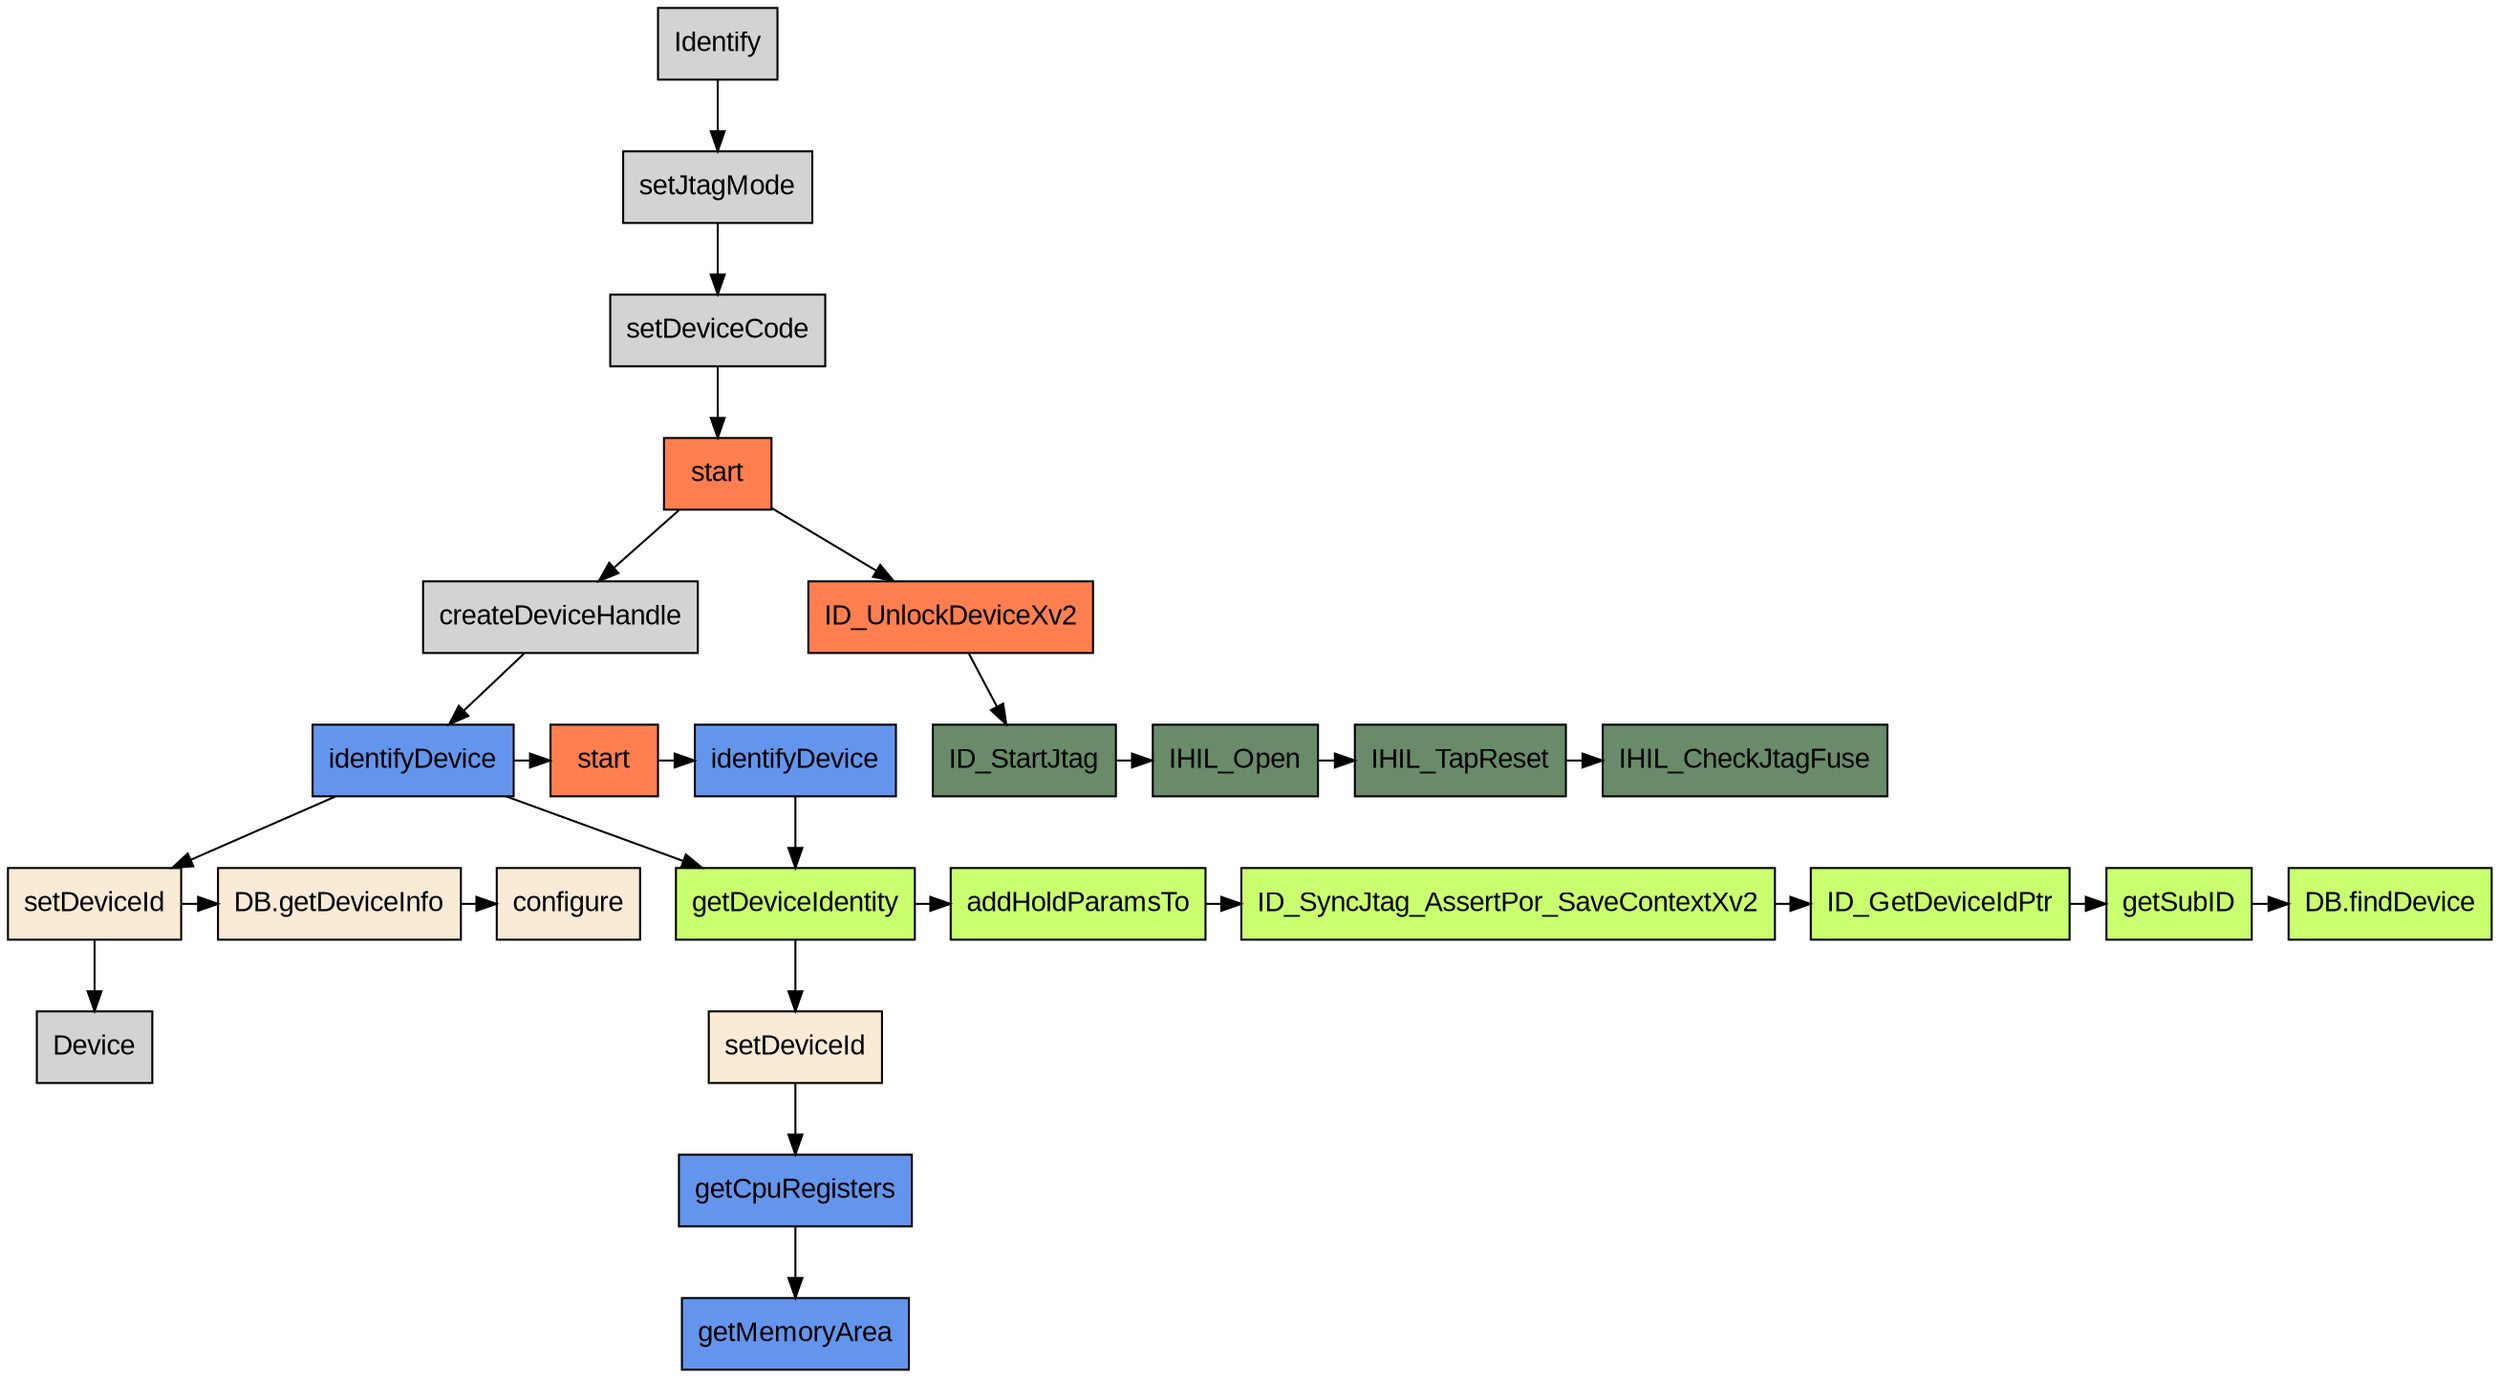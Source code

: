 digraph D {
    node [fontname="Arial"; shape="box"; style=filled];

    start2 [label="start" fillcolor="coral"]
    start [label="start" fillcolor="coral"]
    identifyDevice [label="identifyDevice" fillcolor="cornflowerblue"]
    identifyDevice2 [label="identifyDevice" fillcolor="cornflowerblue"]
    setDeviceId [label="setDeviceId" fillcolor="antiquewhite"]
    setDeviceId2 [label="setDeviceId" fillcolor="antiquewhite"]
    getDeviceIdentity [fillcolor="darkolivegreen1"]
    ID_StartJtag [fillcolor="darkseagreen4"]

    Identify -> setJtagMode -> setDeviceCode -> start -> createDeviceHandle 
    -> identifyDevice -> setDeviceId -> Device;
    identifyDevice -> start2 -> identifyDevice2 -> getDeviceIdentity;
    {rank=same; identifyDevice; start2; identifyDevice2}

    node [style=filled; fillcolor="coral"];
    start -> ID_UnlockDeviceXv2 -> ID_StartJtag;

    node [style=filled; fillcolor="darkseagreen4"];
    ID_StartJtag -> IHIL_Open -> IHIL_TapReset -> IHIL_CheckJtagFuse;
    {
        rank=same;
        ID_StartJtag; IHIL_Open; IHIL_TapReset; IHIL_CheckJtagFuse;
    }

    node [style=filled; fillcolor="cornflowerblue"];
    identifyDevice -> getDeviceIdentity -> setDeviceId2 -> getCpuRegisters 
    -> getMemoryArea;

    node [style=filled; fillcolor="darkolivegreen1"];
    DB_findDevice [label="DB.findDevice"]
    getDeviceIdentity -> addHoldParamsTo -> ID_SyncJtag_AssertPor_SaveContextXv2 
    -> ID_GetDeviceIdPtr -> getSubID -> DB_findDevice;
    {
        rank=same; 
        getDeviceIdentity; addHoldParamsTo; 
        ID_SyncJtag_AssertPor_SaveContextXv2; ID_GetDeviceIdPtr; getSubID;
        DB_findDevice
    }

    node [style=filled; fillcolor="antiquewhite"];
    DB_getDeviceInfo [label="DB.getDeviceInfo"]
    setDeviceId -> DB_getDeviceInfo -> configure;
    {
        rank=same;
        setDeviceId; DB_getDeviceInfo; configure;
    }

    edge [style=invis];
   
}
